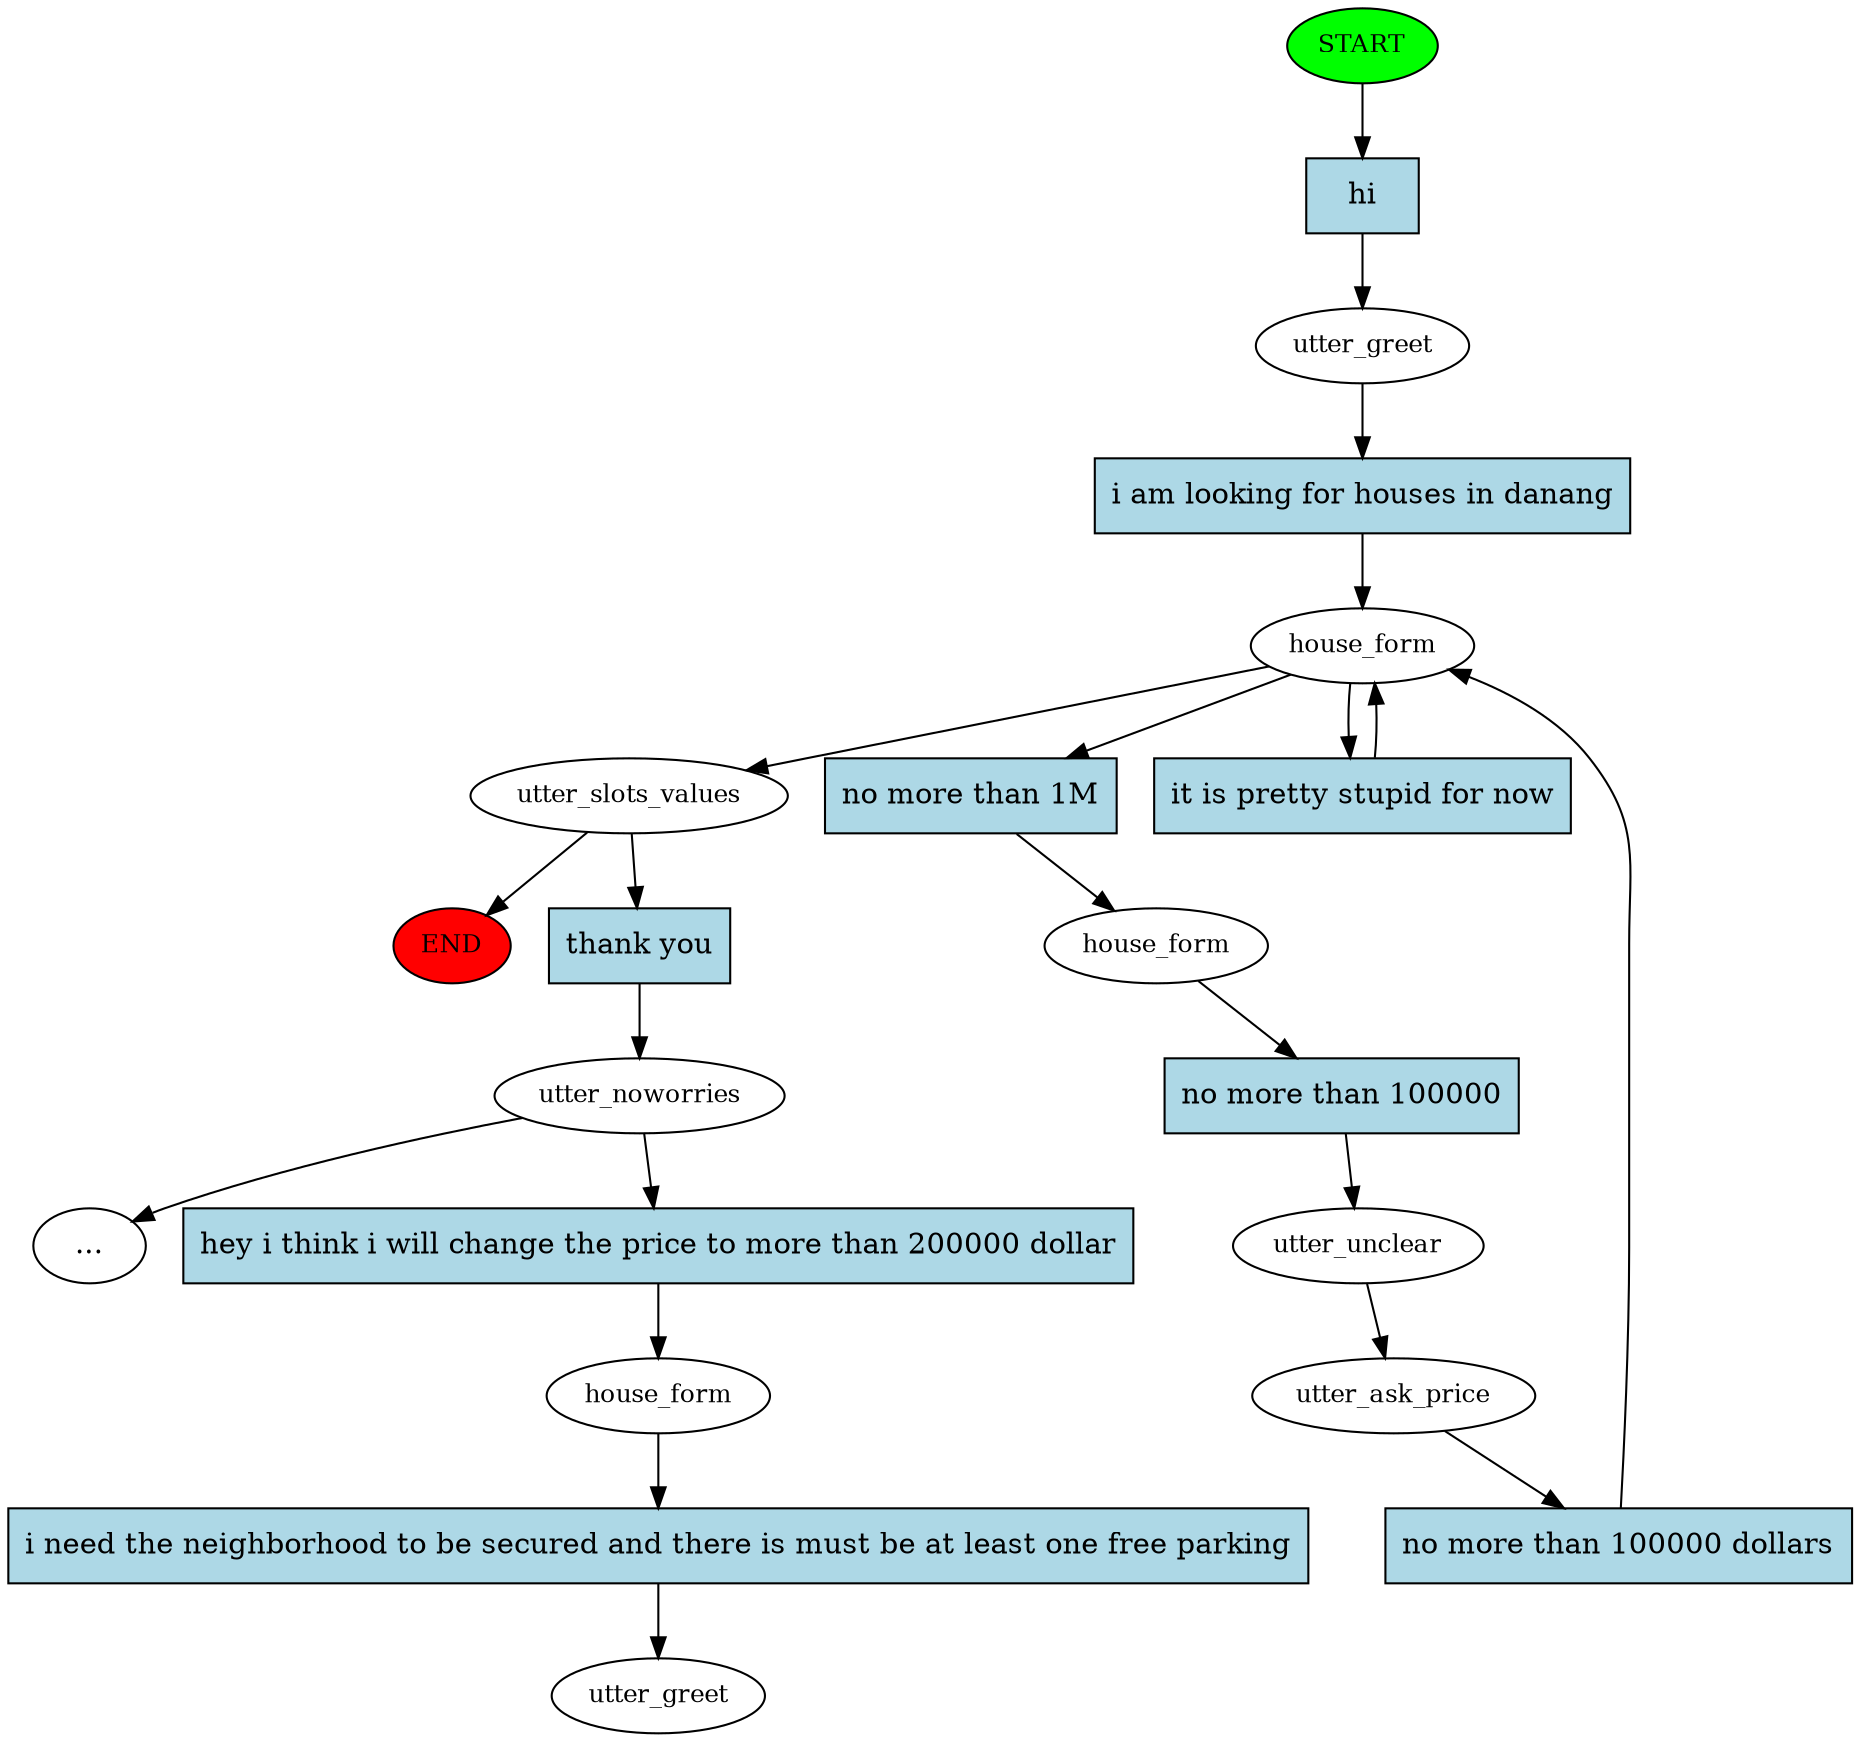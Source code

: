 digraph  {
0 [class="start active", fillcolor=green, fontsize=12, label=START, style=filled];
"-1" [class=end, fillcolor=red, fontsize=12, label=END, style=filled];
1 [class=active, fontsize=12, label=utter_greet];
2 [class=active, fontsize=12, label=house_form];
3 [class=active, fontsize=12, label=utter_slots_values];
7 [class=active, fontsize=12, label=utter_noworries];
"-3" [class=ellipsis, label="..."];
10 [class=active, fontsize=12, label=house_form];
11 [class=active, fontsize=12, label=utter_unclear];
12 [class=active, fontsize=12, label=utter_ask_price];
17 [class=active, fontsize=12, label=house_form];
18 [class="dashed active", fontsize=12, label=utter_greet];
19 [class="intent active", fillcolor=lightblue, label=hi, shape=rect, style=filled];
20 [class="intent active", fillcolor=lightblue, label="i am looking for houses in danang", shape=rect, style=filled];
21 [class="intent active", fillcolor=lightblue, label="no more than 1M", shape=rect, style=filled];
22 [class="intent active", fillcolor=lightblue, label="it is pretty stupid for now", shape=rect, style=filled];
23 [class="intent active", fillcolor=lightblue, label="thank you", shape=rect, style=filled];
24 [class="intent active", fillcolor=lightblue, label="hey i think i will change the price to more than 200000 dollar", shape=rect, style=filled];
25 [class="intent active", fillcolor=lightblue, label="no more than 100000", shape=rect, style=filled];
26 [class="intent active", fillcolor=lightblue, label="no more than 100000 dollars", shape=rect, style=filled];
27 [class="intent active", fillcolor=lightblue, label="i need the neighborhood to be secured and there is must be at least one free parking", shape=rect, style=filled];
0 -> 19  [class=active, key=0];
1 -> 20  [class=active, key=0];
2 -> 3  [class=active, key=NONE, label=""];
2 -> 21  [class=active, key=0];
2 -> 22  [class=active, key=0];
3 -> "-1"  [class="", key=NONE, label=""];
3 -> 23  [class=active, key=0];
7 -> "-3"  [class="", key=NONE, label=""];
7 -> 24  [class=active, key=0];
10 -> 25  [class=active, key=0];
11 -> 12  [class=active, key=NONE, label=""];
12 -> 26  [class=active, key=0];
17 -> 27  [class=active, key=0];
19 -> 1  [class=active, key=0];
20 -> 2  [class=active, key=0];
21 -> 10  [class=active, key=0];
22 -> 2  [class=active, key=0];
23 -> 7  [class=active, key=0];
24 -> 17  [class=active, key=0];
25 -> 11  [class=active, key=0];
26 -> 2  [class=active, key=0];
27 -> 18  [class=active, key=0];
}
